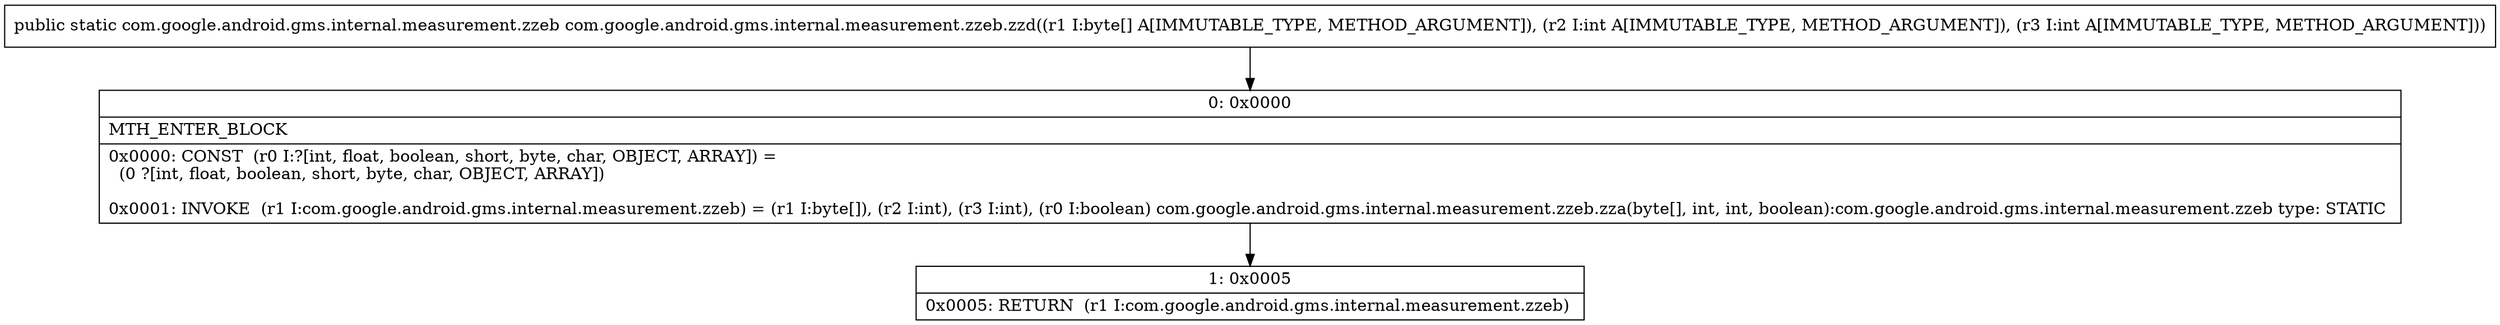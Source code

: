 digraph "CFG forcom.google.android.gms.internal.measurement.zzeb.zzd([BII)Lcom\/google\/android\/gms\/internal\/measurement\/zzeb;" {
Node_0 [shape=record,label="{0\:\ 0x0000|MTH_ENTER_BLOCK\l|0x0000: CONST  (r0 I:?[int, float, boolean, short, byte, char, OBJECT, ARRAY]) = \l  (0 ?[int, float, boolean, short, byte, char, OBJECT, ARRAY])\l \l0x0001: INVOKE  (r1 I:com.google.android.gms.internal.measurement.zzeb) = (r1 I:byte[]), (r2 I:int), (r3 I:int), (r0 I:boolean) com.google.android.gms.internal.measurement.zzeb.zza(byte[], int, int, boolean):com.google.android.gms.internal.measurement.zzeb type: STATIC \l}"];
Node_1 [shape=record,label="{1\:\ 0x0005|0x0005: RETURN  (r1 I:com.google.android.gms.internal.measurement.zzeb) \l}"];
MethodNode[shape=record,label="{public static com.google.android.gms.internal.measurement.zzeb com.google.android.gms.internal.measurement.zzeb.zzd((r1 I:byte[] A[IMMUTABLE_TYPE, METHOD_ARGUMENT]), (r2 I:int A[IMMUTABLE_TYPE, METHOD_ARGUMENT]), (r3 I:int A[IMMUTABLE_TYPE, METHOD_ARGUMENT])) }"];
MethodNode -> Node_0;
Node_0 -> Node_1;
}

